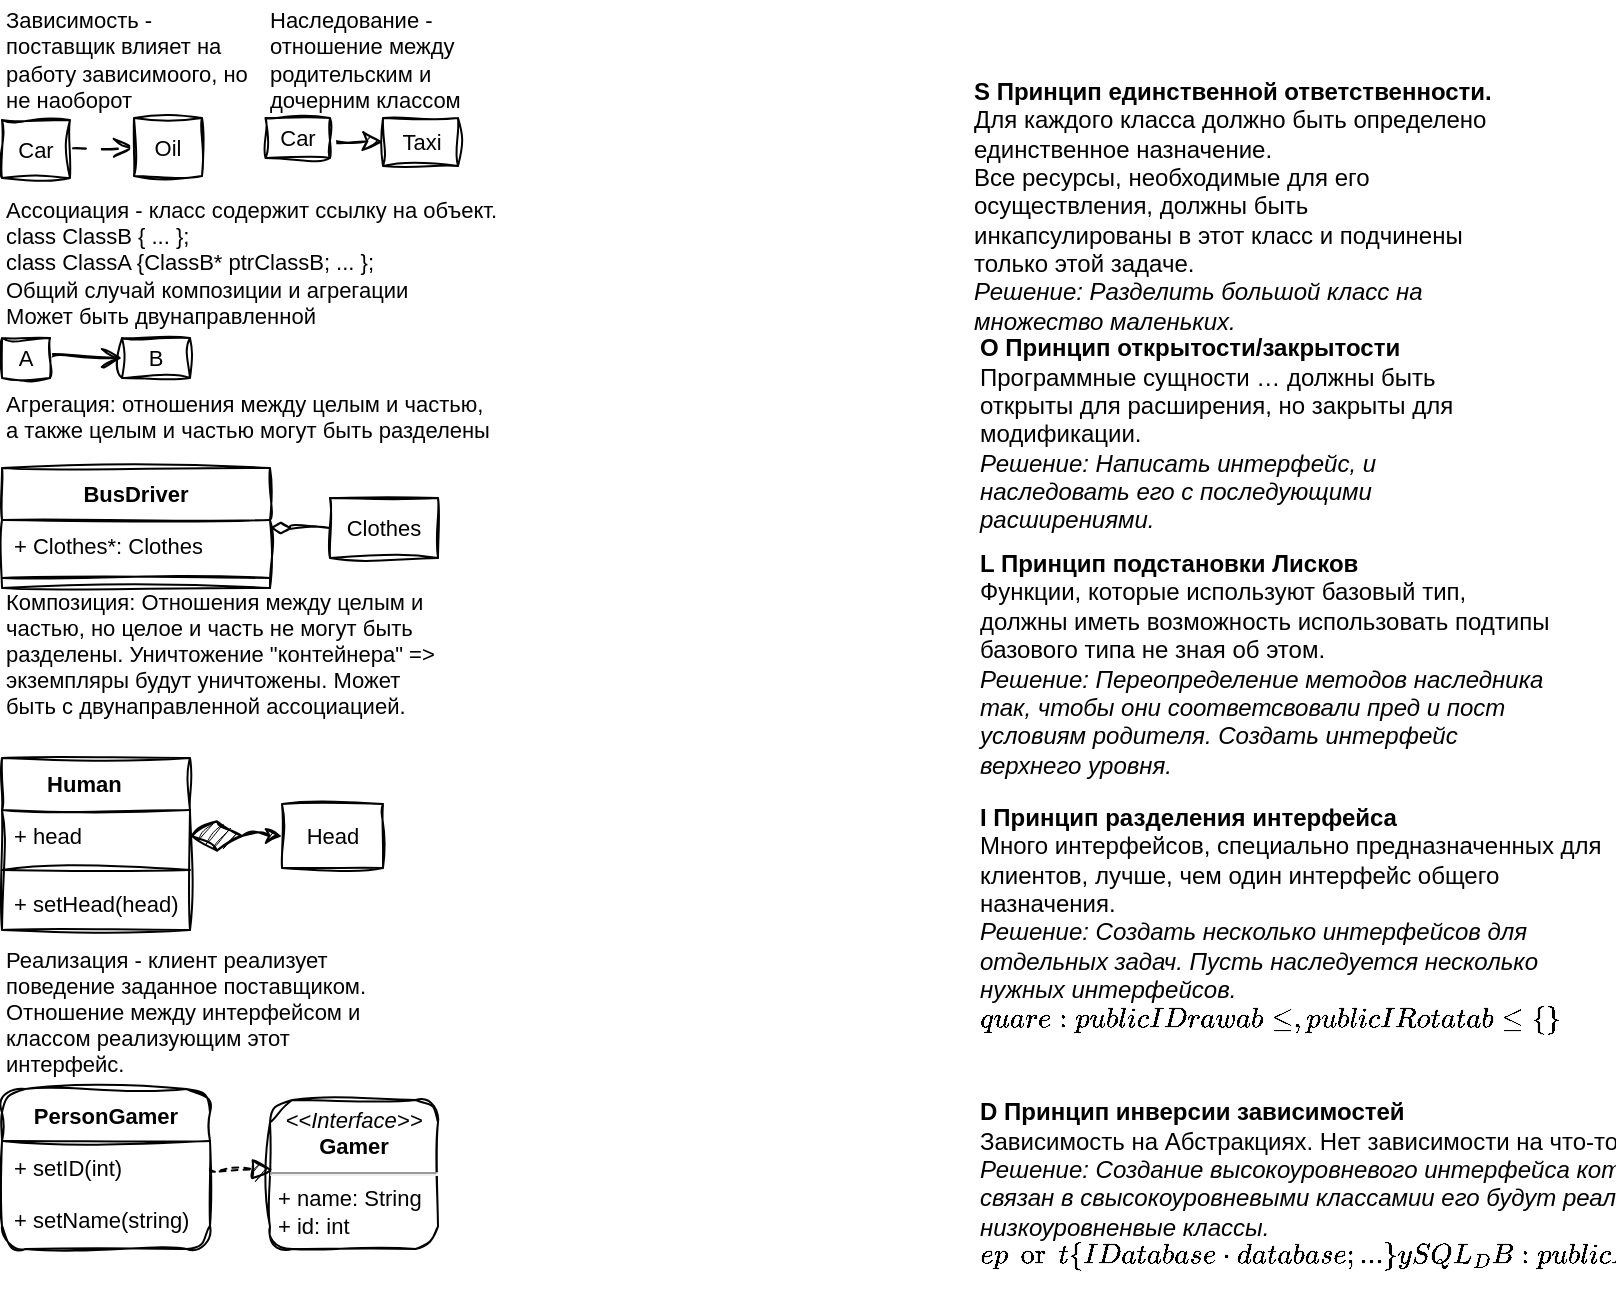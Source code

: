 <mxfile version="22.0.8" type="github">
  <diagram name="Page-1" id="KniYVvXjkBFUdyHRl0df">
    <mxGraphModel dx="4044" dy="2489" grid="1" gridSize="10" guides="1" tooltips="1" connect="1" arrows="1" fold="1" page="1" pageScale="1" pageWidth="827" pageHeight="1169" math="0" shadow="0">
      <root>
        <mxCell id="0" />
        <mxCell id="1" parent="0" />
        <mxCell id="mzNYeFfV8IgYRgjsqz8I-4" value="&lt;div style=&quot;font-size: 11px;&quot;&gt;Реализация - клиент реализует поведение заданное поставщиком.&lt;/div&gt;&lt;div style=&quot;font-size: 11px;&quot;&gt;Отношение между интерфейсом и классом реализующим этот интерфейс.&lt;/div&gt;" style="text;strokeColor=none;fillColor=none;html=1;align=left;verticalAlign=middle;whiteSpace=wrap;rounded=1;fontSize=11;sketch=1;curveFitting=1;jiggle=2;labelBackgroundColor=none;fontFamily=Helvetica;swimlaneLine=1;shadow=0;fontColor=#000000;" parent="1" vertex="1">
          <mxGeometry x="-1654" y="-690" width="204" height="54" as="geometry" />
        </mxCell>
        <mxCell id="mzNYeFfV8IgYRgjsqz8I-6" value="PersonGamer" style="swimlane;fontStyle=1;align=center;verticalAlign=top;childLayout=stackLayout;horizontal=1;startSize=26;horizontalStack=0;resizeParent=1;resizeParentMax=0;resizeLast=0;collapsible=1;marginBottom=0;whiteSpace=wrap;html=1;fontSize=11;rounded=1;sketch=1;curveFitting=1;jiggle=2;labelBackgroundColor=none;fontFamily=Helvetica;swimlaneLine=1;shadow=0;fontColor=#000000;" parent="1" vertex="1">
          <mxGeometry x="-1654" y="-624.5" width="104" height="80" as="geometry" />
        </mxCell>
        <mxCell id="mzNYeFfV8IgYRgjsqz8I-11" value="+ setID(int)" style="text;strokeColor=none;fillColor=none;align=left;verticalAlign=top;spacingLeft=4;spacingRight=4;overflow=hidden;rotatable=0;points=[[0,0.5],[1,0.5]];portConstraint=eastwest;whiteSpace=wrap;html=1;fontSize=11;rounded=1;sketch=1;curveFitting=1;jiggle=2;labelBackgroundColor=none;fontFamily=Helvetica;swimlaneLine=1;shadow=0;fontColor=#000000;" parent="mzNYeFfV8IgYRgjsqz8I-6" vertex="1">
          <mxGeometry y="26" width="104" height="26" as="geometry" />
        </mxCell>
        <mxCell id="mzNYeFfV8IgYRgjsqz8I-9" value="+ setName(string)" style="text;strokeColor=none;fillColor=none;align=left;verticalAlign=top;spacingLeft=4;spacingRight=4;overflow=hidden;rotatable=0;points=[[0,0.5],[1,0.5]];portConstraint=eastwest;whiteSpace=wrap;html=1;fontSize=11;rounded=1;sketch=1;curveFitting=1;jiggle=2;labelBackgroundColor=none;fontFamily=Helvetica;swimlaneLine=1;shadow=0;fontColor=#000000;" parent="mzNYeFfV8IgYRgjsqz8I-6" vertex="1">
          <mxGeometry y="52" width="104" height="28" as="geometry" />
        </mxCell>
        <mxCell id="mzNYeFfV8IgYRgjsqz8I-10" value="&lt;p style=&quot;margin: 4px 0px 0px; text-align: center; font-size: 11px;&quot;&gt;&lt;i style=&quot;font-size: 11px;&quot;&gt;&amp;lt;&amp;lt;Interface&amp;gt;&amp;gt;&lt;/i&gt;&lt;br style=&quot;font-size: 11px;&quot;&gt;&lt;b style=&quot;font-size: 11px;&quot;&gt;Gamer&lt;/b&gt;&lt;br style=&quot;font-size: 11px;&quot;&gt;&lt;/p&gt;&lt;hr style=&quot;font-size: 11px;&quot;&gt;&lt;p style=&quot;margin: 0px 0px 0px 4px; font-size: 11px;&quot;&gt;+ name: String&lt;br style=&quot;font-size: 11px;&quot;&gt;+ id: int&lt;/p&gt;" style="verticalAlign=top;align=left;overflow=fill;fontSize=11;fontFamily=Helvetica;html=1;whiteSpace=wrap;rounded=1;sketch=1;curveFitting=1;jiggle=2;labelBackgroundColor=none;swimlaneLine=1;shadow=0;fontColor=#000000;" parent="1" vertex="1">
          <mxGeometry x="-1520" y="-619" width="84" height="74.5" as="geometry" />
        </mxCell>
        <mxCell id="AALjy2iVQTmJkf8dyK00-16" value="Композиция: Отношения между целым и частью, но целое и часть не могут быть разделены. Уничтожение &quot;контейнера&quot; =&amp;gt; экземпляры будут уничтожены. Может быть с двунаправленной ассоциацией." style="text;strokeColor=none;fillColor=none;html=1;align=left;verticalAlign=middle;whiteSpace=wrap;rounded=0;fontSize=11;fontFamily=Helvetica;swimlaneLine=1;sketch=1;curveFitting=1;jiggle=2;shadow=0;fontColor=#000000;labelBackgroundColor=none;" parent="1" vertex="1">
          <mxGeometry x="-1654" y="-870" width="224" height="56" as="geometry" />
        </mxCell>
        <mxCell id="AALjy2iVQTmJkf8dyK00-17" value="Human&lt;span style=&quot;white-space: pre; font-size: 11px;&quot;&gt;&#x9;&lt;br style=&quot;font-size: 11px;&quot;&gt;&lt;br style=&quot;font-size: 11px;&quot;&gt;&lt;/span&gt;" style="swimlane;fontStyle=1;align=center;verticalAlign=top;childLayout=stackLayout;horizontal=1;startSize=26;horizontalStack=0;resizeParent=1;resizeParentMax=0;resizeLast=0;collapsible=1;marginBottom=0;whiteSpace=wrap;html=1;sketch=1;hachureGap=4;jiggle=2;curveFitting=1;fontFamily=Helvetica;fontSize=11;swimlaneLine=1;shadow=0;fontColor=#000000;labelBackgroundColor=none;" parent="1" vertex="1">
          <mxGeometry x="-1654" y="-790" width="94" height="86" as="geometry" />
        </mxCell>
        <mxCell id="AALjy2iVQTmJkf8dyK00-18" value="+ head" style="text;strokeColor=none;fillColor=none;align=left;verticalAlign=top;spacingLeft=4;spacingRight=4;overflow=hidden;rotatable=0;points=[[0,0.5],[1,0.5]];portConstraint=eastwest;whiteSpace=wrap;html=1;fontSize=11;fontFamily=Helvetica;shadow=0;sketch=1;curveFitting=1;jiggle=2;swimlaneLine=1;fontColor=#000000;labelBackgroundColor=none;" parent="AALjy2iVQTmJkf8dyK00-17" vertex="1">
          <mxGeometry y="26" width="94" height="26" as="geometry" />
        </mxCell>
        <mxCell id="AALjy2iVQTmJkf8dyK00-19" value="" style="line;strokeWidth=1;fillColor=none;align=left;verticalAlign=middle;spacingTop=-1;spacingLeft=3;spacingRight=3;rotatable=0;labelPosition=right;points=[];portConstraint=eastwest;strokeColor=inherit;sketch=1;hachureGap=4;jiggle=2;curveFitting=1;fontFamily=Helvetica;fontSize=11;swimlaneLine=1;shadow=0;fontColor=#000000;labelBackgroundColor=none;" parent="AALjy2iVQTmJkf8dyK00-17" vertex="1">
          <mxGeometry y="52" width="94" height="8" as="geometry" />
        </mxCell>
        <mxCell id="AALjy2iVQTmJkf8dyK00-20" value="+ setHead(head)" style="text;strokeColor=none;fillColor=none;align=left;verticalAlign=top;spacingLeft=4;spacingRight=4;overflow=hidden;rotatable=0;points=[[0,0.5],[1,0.5]];portConstraint=eastwest;whiteSpace=wrap;html=1;fontSize=11;fontFamily=Helvetica;swimlaneLine=1;sketch=1;curveFitting=1;jiggle=2;shadow=0;fontColor=#000000;labelBackgroundColor=none;" parent="AALjy2iVQTmJkf8dyK00-17" vertex="1">
          <mxGeometry y="60" width="94" height="26" as="geometry" />
        </mxCell>
        <mxCell id="AALjy2iVQTmJkf8dyK00-21" value="Head" style="html=1;whiteSpace=wrap;sketch=1;hachureGap=4;jiggle=2;curveFitting=1;fontFamily=Helvetica;fontSize=11;swimlaneLine=1;shadow=0;fontColor=#000000;labelBackgroundColor=none;" parent="1" vertex="1">
          <mxGeometry x="-1514" y="-767" width="50.5" height="32" as="geometry" />
        </mxCell>
        <mxCell id="AALjy2iVQTmJkf8dyK00-22" value="" style="endArrow=diamondThin;endFill=1;endSize=24;html=1;rounded=0;sketch=1;hachureGap=4;jiggle=2;curveFitting=1;fontFamily=Helvetica;fontSize=11;curved=1;exitX=0;exitY=0.5;exitDx=0;exitDy=0;entryX=1;entryY=0.5;entryDx=0;entryDy=0;startArrow=classic;startFill=1;swimlaneLine=1;shadow=0;fontColor=#000000;labelBackgroundColor=none;" parent="1" source="AALjy2iVQTmJkf8dyK00-21" target="AALjy2iVQTmJkf8dyK00-18" edge="1">
          <mxGeometry width="160" relative="1" as="geometry">
            <mxPoint x="-1526" y="-820" as="sourcePoint" />
            <mxPoint x="-1486" y="-740" as="targetPoint" />
          </mxGeometry>
        </mxCell>
        <mxCell id="AALjy2iVQTmJkf8dyK00-27" value="Агрегация: отношения между целым и частью, а также целым и частью могут быть разделены" style="text;whiteSpace=wrap;fontSize=11;fontFamily=Helvetica;swimlaneLine=1;sketch=1;curveFitting=1;jiggle=2;shadow=0;fontColor=#000000;labelBackgroundColor=none;" parent="1" vertex="1">
          <mxGeometry x="-1654" y="-980" width="244" height="40" as="geometry" />
        </mxCell>
        <mxCell id="AALjy2iVQTmJkf8dyK00-31" value="Ассоциация - класс содержит ссылку на объект. &#xa;class ClassB { ... };&#xa;class ClassA {ClassB* ptrClassB; ... };&#xa;Общий случай композиции и агрегации&#xa;Может быть двунаправленной&#xa;&#xa;&#xa;" style="text;whiteSpace=wrap;fontSize=11;fontFamily=Helvetica;swimlaneLine=1;sketch=1;curveFitting=1;jiggle=2;shadow=0;fontColor=#000000;labelBackgroundColor=none;" parent="1" vertex="1">
          <mxGeometry x="-1654" y="-1077" width="254" height="77" as="geometry" />
        </mxCell>
        <mxCell id="AALjy2iVQTmJkf8dyK00-36" style="edgeStyle=none;curved=1;rounded=0;sketch=1;hachureGap=4;jiggle=2;curveFitting=1;orthogonalLoop=1;jettySize=auto;html=1;entryX=0;entryY=0.5;entryDx=0;entryDy=0;fontFamily=Helvetica;fontSize=11;startSize=8;endSize=8;endArrow=open;endFill=0;swimlaneLine=1;shadow=0;fontColor=#000000;labelBackgroundColor=none;" parent="1" source="AALjy2iVQTmJkf8dyK00-32" target="AALjy2iVQTmJkf8dyK00-33" edge="1">
          <mxGeometry relative="1" as="geometry" />
        </mxCell>
        <mxCell id="AALjy2iVQTmJkf8dyK00-32" value="A" style="html=1;whiteSpace=wrap;sketch=1;hachureGap=4;jiggle=2;curveFitting=1;fontFamily=Helvetica;fontSize=11;swimlaneLine=1;shadow=0;fontColor=#000000;labelBackgroundColor=none;" parent="1" vertex="1">
          <mxGeometry x="-1654" y="-1000" width="24" height="20" as="geometry" />
        </mxCell>
        <mxCell id="AALjy2iVQTmJkf8dyK00-33" value="B" style="html=1;whiteSpace=wrap;sketch=1;hachureGap=4;jiggle=2;curveFitting=1;fontFamily=Helvetica;fontSize=11;swimlaneLine=1;shadow=0;fontColor=#000000;labelBackgroundColor=none;" parent="1" vertex="1">
          <mxGeometry x="-1594" y="-1000" width="34" height="20" as="geometry" />
        </mxCell>
        <mxCell id="AALjy2iVQTmJkf8dyK00-38" value="Clothes" style="html=1;whiteSpace=wrap;sketch=1;hachureGap=4;jiggle=2;curveFitting=1;fontFamily=Helvetica;fontSize=11;swimlaneLine=1;shadow=0;fontColor=#000000;labelBackgroundColor=none;" parent="1" vertex="1">
          <mxGeometry x="-1490" y="-920" width="54" height="30" as="geometry" />
        </mxCell>
        <mxCell id="AALjy2iVQTmJkf8dyK00-41" value="&lt;font style=&quot;font-size: 11px;&quot;&gt;Зависимость - поставщик влияет на работу зависимоого, но не наоборот&lt;/font&gt;" style="text;strokeColor=none;fillColor=none;html=1;align=left;verticalAlign=middle;whiteSpace=wrap;rounded=0;fontSize=11;fontFamily=Helvetica;swimlaneLine=1;sketch=1;curveFitting=1;jiggle=2;shadow=0;fontColor=#000000;labelBackgroundColor=none;" parent="1" vertex="1">
          <mxGeometry x="-1654" y="-1169" width="124" height="59" as="geometry" />
        </mxCell>
        <mxCell id="AALjy2iVQTmJkf8dyK00-44" style="sketch=1;hachureGap=4;jiggle=2;curveFitting=1;orthogonalLoop=1;jettySize=auto;html=1;fontFamily=Helvetica;fontSize=11;startSize=8;endSize=8;dashed=1;dashPattern=8 8;endArrow=open;endFill=0;startArrow=none;startFill=0;rounded=0;swimlaneLine=1;shadow=0;fontColor=#000000;labelBackgroundColor=none;" parent="1" source="AALjy2iVQTmJkf8dyK00-42" target="AALjy2iVQTmJkf8dyK00-43" edge="1">
          <mxGeometry relative="1" as="geometry" />
        </mxCell>
        <mxCell id="AALjy2iVQTmJkf8dyK00-42" value="Car" style="html=1;whiteSpace=wrap;sketch=1;hachureGap=4;jiggle=2;curveFitting=1;fontFamily=Helvetica;fontSize=11;swimlaneLine=1;shadow=0;fontColor=#000000;labelBackgroundColor=none;" parent="1" vertex="1">
          <mxGeometry x="-1654" y="-1109" width="34" height="29" as="geometry" />
        </mxCell>
        <mxCell id="AALjy2iVQTmJkf8dyK00-43" value="Oil" style="html=1;whiteSpace=wrap;sketch=1;hachureGap=4;jiggle=2;curveFitting=1;fontFamily=Helvetica;fontSize=11;swimlaneLine=1;shadow=0;fontColor=#000000;labelBackgroundColor=none;" parent="1" vertex="1">
          <mxGeometry x="-1588" y="-1110" width="34" height="29" as="geometry" />
        </mxCell>
        <mxCell id="AALjy2iVQTmJkf8dyK00-46" value="&lt;div align=&quot;left&quot; style=&quot;font-size: 11px;&quot;&gt;&lt;font style=&quot;font-size: 11px;&quot;&gt;Наследование - отношение между родительским и дочерним классом&lt;/font&gt;&lt;/div&gt;" style="text;strokeColor=none;fillColor=none;html=1;align=left;verticalAlign=middle;whiteSpace=wrap;rounded=0;fontSize=11;fontFamily=Helvetica;swimlaneLine=1;sketch=1;curveFitting=1;jiggle=2;shadow=0;fontColor=#000000;labelBackgroundColor=none;" parent="1" vertex="1">
          <mxGeometry x="-1522.25" y="-1164" width="102.25" height="49" as="geometry" />
        </mxCell>
        <mxCell id="AALjy2iVQTmJkf8dyK00-49" style="edgeStyle=none;curved=1;rounded=0;sketch=1;hachureGap=4;jiggle=2;curveFitting=1;orthogonalLoop=1;jettySize=auto;html=1;entryX=0;entryY=0.5;entryDx=0;entryDy=0;fontFamily=Helvetica;fontSize=11;startSize=8;endSize=8;endArrow=classic;endFill=1;swimlaneLine=1;shadow=0;fontColor=#000000;labelBackgroundColor=none;" parent="1" source="AALjy2iVQTmJkf8dyK00-47" target="AALjy2iVQTmJkf8dyK00-48" edge="1">
          <mxGeometry relative="1" as="geometry" />
        </mxCell>
        <mxCell id="AALjy2iVQTmJkf8dyK00-47" value="Car" style="html=1;whiteSpace=wrap;sketch=1;hachureGap=4;jiggle=2;curveFitting=1;fontFamily=Helvetica;fontSize=11;swimlaneLine=1;shadow=0;fontColor=#000000;labelBackgroundColor=none;" parent="1" vertex="1">
          <mxGeometry x="-1522.25" y="-1110" width="32.25" height="20" as="geometry" />
        </mxCell>
        <mxCell id="AALjy2iVQTmJkf8dyK00-48" value="Taxi" style="html=1;whiteSpace=wrap;sketch=1;hachureGap=4;jiggle=2;curveFitting=1;fontFamily=Helvetica;fontSize=11;swimlaneLine=1;shadow=0;fontColor=#000000;labelBackgroundColor=none;" parent="1" vertex="1">
          <mxGeometry x="-1463.5" y="-1110" width="37.5" height="24" as="geometry" />
        </mxCell>
        <mxCell id="4lhPUMysehMYBJ7O9rcl-5" style="edgeStyle=none;curved=1;rounded=0;sketch=1;hachureGap=4;jiggle=2;curveFitting=1;orthogonalLoop=1;jettySize=auto;html=1;entryX=0;entryY=0.5;entryDx=0;entryDy=0;fontFamily=Helvetica;fontSize=16;startSize=8;endSize=8;startArrow=diamondThin;startFill=0;endArrow=none;endFill=0;swimlaneLine=1;shadow=0;fontColor=#000000;labelBackgroundColor=none;" parent="1" source="4lhPUMysehMYBJ7O9rcl-1" target="AALjy2iVQTmJkf8dyK00-38" edge="1">
          <mxGeometry relative="1" as="geometry" />
        </mxCell>
        <mxCell id="4lhPUMysehMYBJ7O9rcl-1" value="BusDriver" style="swimlane;fontStyle=1;align=center;verticalAlign=top;childLayout=stackLayout;horizontal=1;startSize=26;horizontalStack=0;resizeParent=1;resizeParentMax=0;resizeLast=0;collapsible=1;marginBottom=0;whiteSpace=wrap;html=1;sketch=1;hachureGap=4;jiggle=2;curveFitting=1;fontFamily=Helvetica;fontSize=11;swimlaneLine=1;shadow=0;fontColor=#000000;labelBackgroundColor=none;" parent="1" vertex="1">
          <mxGeometry x="-1654" y="-935" width="134" height="60" as="geometry">
            <mxRectangle x="-1300" y="-916" width="180" height="66" as="alternateBounds" />
          </mxGeometry>
        </mxCell>
        <mxCell id="4lhPUMysehMYBJ7O9rcl-2" value="+ Clothes*: Clothes" style="text;strokeColor=none;fillColor=none;align=left;verticalAlign=top;spacingLeft=4;spacingRight=4;overflow=hidden;rotatable=0;points=[[0,0.5],[1,0.5]];portConstraint=eastwest;whiteSpace=wrap;html=1;fontSize=11;fontFamily=Helvetica;swimlaneLine=1;sketch=1;curveFitting=1;jiggle=2;shadow=0;fontColor=#000000;labelBackgroundColor=none;" parent="4lhPUMysehMYBJ7O9rcl-1" vertex="1">
          <mxGeometry y="26" width="134" height="24" as="geometry" />
        </mxCell>
        <mxCell id="4lhPUMysehMYBJ7O9rcl-3" value="" style="line;strokeWidth=1;fillColor=none;align=left;verticalAlign=middle;spacingTop=-1;spacingLeft=3;spacingRight=3;rotatable=0;labelPosition=right;points=[];portConstraint=eastwest;strokeColor=inherit;sketch=1;hachureGap=4;jiggle=2;curveFitting=1;fontFamily=Helvetica;fontSize=11;swimlaneLine=1;shadow=0;fontColor=#000000;labelBackgroundColor=none;" parent="4lhPUMysehMYBJ7O9rcl-1" vertex="1">
          <mxGeometry y="50" width="134" height="10" as="geometry" />
        </mxCell>
        <mxCell id="4lhPUMysehMYBJ7O9rcl-7" style="edgeStyle=none;curved=1;rounded=0;sketch=1;hachureGap=4;jiggle=2;curveFitting=1;orthogonalLoop=1;jettySize=auto;html=1;entryX=0.016;entryY=0.467;entryDx=0;entryDy=0;entryPerimeter=0;fontFamily=Helvetica;fontSize=16;dashed=1;endArrow=block;endFill=1;endSize=8;fontColor=#000000;" parent="1" source="mzNYeFfV8IgYRgjsqz8I-11" target="mzNYeFfV8IgYRgjsqz8I-10" edge="1">
          <mxGeometry relative="1" as="geometry" />
        </mxCell>
        <mxCell id="q5-3M76ahMOB0eZVkOTN-3" value="&lt;div align=&quot;left&quot;&gt;&lt;b&gt;S Принцип единственной ответственности.&lt;/b&gt;&lt;br&gt;Для каждого класса должно быть определено единственное назначение.&lt;br&gt;Все ресурсы, необходимые для его осуществления, должны быть инкапсулированы в этот класс и подчинены только этой задаче.&amp;nbsp; &lt;br&gt;&lt;/div&gt;&lt;div align=&quot;left&quot;&gt;&lt;i&gt;Решение: Разделить большой класс на множество маленьких.&lt;/i&gt;&lt;/div&gt;" style="text;html=1;strokeColor=none;fillColor=none;align=left;verticalAlign=middle;whiteSpace=wrap;rounded=0;" parent="1" vertex="1">
          <mxGeometry x="-1170" y="-1130" width="270" height="128" as="geometry" />
        </mxCell>
        <mxCell id="q5-3M76ahMOB0eZVkOTN-6" value="&lt;b&gt;O Принцип открытости/закрытости&lt;/b&gt;&lt;br&gt;Программные сущности … должны быть открыты для расширения, но закрыты для модификации.&amp;nbsp; &lt;br&gt;&lt;i&gt;Решение: Написать интерфейс, и наследовать его с последующими расширениями.&lt;/i&gt;" style="text;html=1;strokeColor=none;fillColor=none;align=left;verticalAlign=middle;whiteSpace=wrap;rounded=0;" parent="1" vertex="1">
          <mxGeometry x="-1167.5" y="-1002" width="270" height="100" as="geometry" />
        </mxCell>
        <mxCell id="q5-3M76ahMOB0eZVkOTN-8" value="&lt;div align=&quot;left&quot;&gt;&lt;b&gt;L Принцип подстановки Лисков&lt;/b&gt;&lt;br&gt;Функции, которые используют базовый тип, должны иметь возможность использовать подтипы базового типа не зная об этом.&amp;nbsp; &lt;br&gt;&lt;i&gt;Решение: Переопределение методов наследника так, чтобы они соответсвовали пред и пост условиям родителя. Создать интерфейс верхнего уровня.&lt;/i&gt;&lt;/div&gt;" style="text;html=1;strokeColor=none;fillColor=none;align=left;verticalAlign=middle;whiteSpace=wrap;rounded=0;" parent="1" vertex="1">
          <mxGeometry x="-1167.5" y="-902" width="290" height="130" as="geometry" />
        </mxCell>
        <mxCell id="q5-3M76ahMOB0eZVkOTN-9" value="&lt;div align=&quot;left&quot;&gt;&lt;b&gt;I Принцип разделения интерфейса&lt;/b&gt;&lt;br&gt;&lt;/div&gt;&lt;div align=&quot;left&quot;&gt;Много интерфейсов, специально предназначенных для клиентов, лучше, чем один интерфейс общего назначения.&lt;/div&gt;&lt;div align=&quot;left&quot;&gt;&lt;i&gt;Решение: Создать несколько интерфейсов для отдельных задач. Пусть наследуется несколько нужных интерфейсов.&lt;/i&gt;&lt;/div&gt;&lt;div align=&quot;left&quot;&gt;&lt;i&gt;`class Square : public IDrawable, public IRotatable{}`&lt;/i&gt;&lt;/div&gt;" style="text;html=1;strokeColor=none;fillColor=none;align=left;verticalAlign=middle;whiteSpace=wrap;rounded=0;" parent="1" vertex="1">
          <mxGeometry x="-1167.5" y="-778" width="320" height="136" as="geometry" />
        </mxCell>
        <mxCell id="q5-3M76ahMOB0eZVkOTN-10" value="&lt;div align=&quot;left&quot;&gt;&lt;b&gt;D Принцип инверсии зависимостей&lt;/b&gt;&lt;br&gt;Зависимость на Абстракциях. Нет зависимости на что-то конкретное.&amp;nbsp; &lt;br&gt;&lt;i&gt;Решение: Создание высокоуровневого интерфейса который будет связан в свысокоуровневыми классамии его будут реализовывать низкоуровненвые классы.&lt;/i&gt;&lt;br&gt;&lt;i&gt;`class Report{ IDatabase* database; ... } class MySQL_DB: public IDatabase {}` &lt;/i&gt;&lt;/div&gt;" style="text;html=1;strokeColor=none;fillColor=none;align=left;verticalAlign=middle;whiteSpace=wrap;rounded=0;" parent="1" vertex="1">
          <mxGeometry x="-1167.5" y="-642" width="315" height="130" as="geometry" />
        </mxCell>
      </root>
    </mxGraphModel>
  </diagram>
</mxfile>
